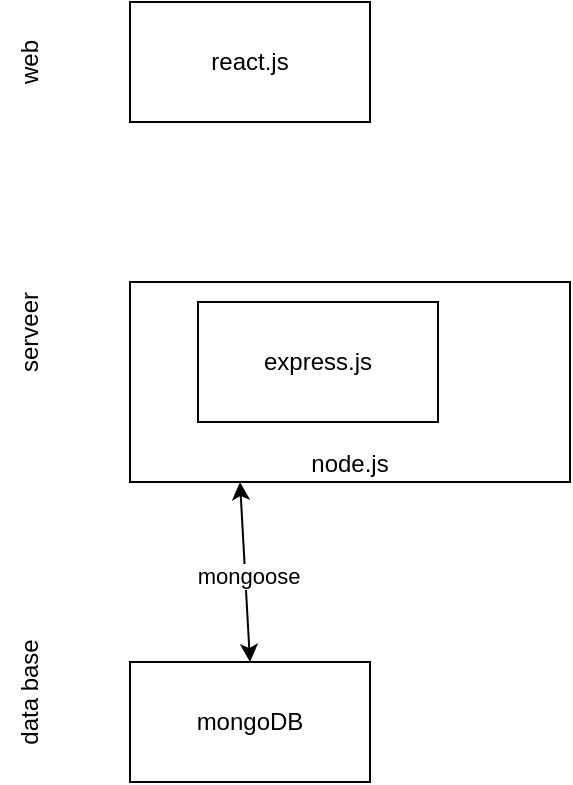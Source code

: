 <mxfile version="24.8.4">
  <diagram name="第 1 页" id="2AeVbu4eEIHLUvCp7j2h">
    <mxGraphModel dx="1050" dy="530" grid="1" gridSize="10" guides="1" tooltips="1" connect="1" arrows="1" fold="1" page="1" pageScale="1" pageWidth="827" pageHeight="1169" math="0" shadow="0">
      <root>
        <mxCell id="0" />
        <mxCell id="1" parent="0" />
        <mxCell id="gsn1r09oL6u_TpLSt7wg-1" value="mongoDB" style="rounded=0;whiteSpace=wrap;html=1;" vertex="1" parent="1">
          <mxGeometry x="320" y="410" width="120" height="60" as="geometry" />
        </mxCell>
        <mxCell id="gsn1r09oL6u_TpLSt7wg-2" value="react.js" style="rounded=0;whiteSpace=wrap;html=1;" vertex="1" parent="1">
          <mxGeometry x="320" y="80" width="120" height="60" as="geometry" />
        </mxCell>
        <mxCell id="gsn1r09oL6u_TpLSt7wg-3" value="node.js" style="rounded=0;whiteSpace=wrap;html=1;verticalAlign=bottom;" vertex="1" parent="1">
          <mxGeometry x="320" y="220" width="220" height="100" as="geometry" />
        </mxCell>
        <mxCell id="gsn1r09oL6u_TpLSt7wg-4" value="" style="endArrow=classic;startArrow=classic;html=1;rounded=0;exitX=0.5;exitY=0;exitDx=0;exitDy=0;entryX=0.25;entryY=1;entryDx=0;entryDy=0;" edge="1" parent="1" source="gsn1r09oL6u_TpLSt7wg-1" target="gsn1r09oL6u_TpLSt7wg-3">
          <mxGeometry width="50" height="50" relative="1" as="geometry">
            <mxPoint x="390" y="300" as="sourcePoint" />
            <mxPoint x="440" y="250" as="targetPoint" />
          </mxGeometry>
        </mxCell>
        <mxCell id="gsn1r09oL6u_TpLSt7wg-5" value="mongoose" style="edgeLabel;html=1;align=center;verticalAlign=middle;resizable=0;points=[];" vertex="1" connectable="0" parent="gsn1r09oL6u_TpLSt7wg-4">
          <mxGeometry x="-0.042" y="-1" relative="1" as="geometry">
            <mxPoint as="offset" />
          </mxGeometry>
        </mxCell>
        <mxCell id="gsn1r09oL6u_TpLSt7wg-6" value="express.js" style="rounded=0;whiteSpace=wrap;html=1;" vertex="1" parent="1">
          <mxGeometry x="354" y="230" width="120" height="60" as="geometry" />
        </mxCell>
        <mxCell id="gsn1r09oL6u_TpLSt7wg-7" value="web" style="text;html=1;align=center;verticalAlign=middle;whiteSpace=wrap;rounded=0;rotation=-90;" vertex="1" parent="1">
          <mxGeometry x="240" y="95" width="60" height="30" as="geometry" />
        </mxCell>
        <mxCell id="gsn1r09oL6u_TpLSt7wg-8" value="serveer" style="text;html=1;align=center;verticalAlign=middle;whiteSpace=wrap;rounded=0;rotation=-90;" vertex="1" parent="1">
          <mxGeometry x="240" y="230" width="60" height="30" as="geometry" />
        </mxCell>
        <mxCell id="gsn1r09oL6u_TpLSt7wg-9" value="data base" style="text;html=1;align=center;verticalAlign=middle;whiteSpace=wrap;rounded=0;rotation=-90;" vertex="1" parent="1">
          <mxGeometry x="240" y="410" width="60" height="30" as="geometry" />
        </mxCell>
      </root>
    </mxGraphModel>
  </diagram>
</mxfile>
